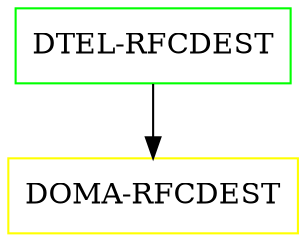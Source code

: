 digraph G {
  "DTEL-RFCDEST" [shape=box,color=green];
  "DOMA-RFCDEST" [shape=box,color=yellow,URL="./DOMA_RFCDEST.html"];
  "DTEL-RFCDEST" -> "DOMA-RFCDEST";
}
